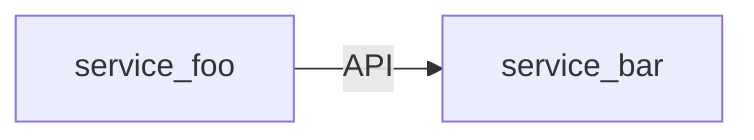 flowchart LR
    %% Nodes
    service_bar
    service_foo

    %% Links
    service_foo -->|API| service_bar